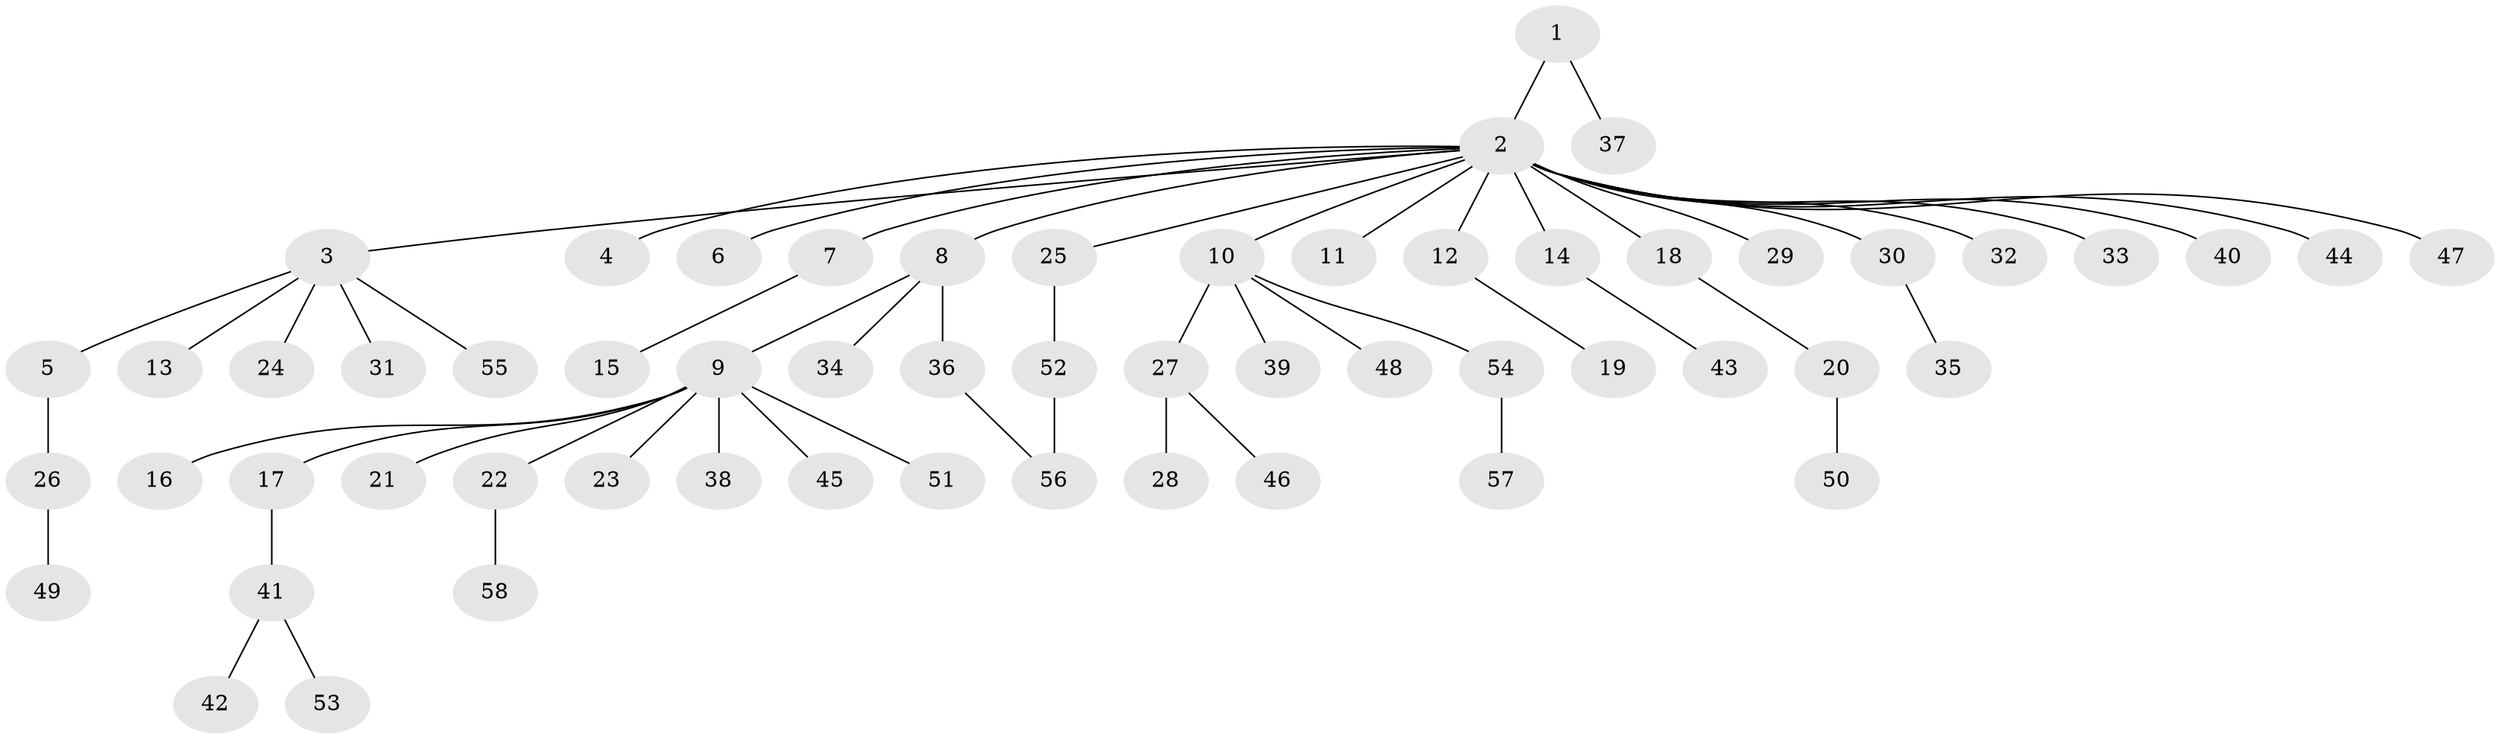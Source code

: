 // coarse degree distribution, {1: 0.7441860465116279, 23: 0.023255813953488372, 2: 0.16279069767441862, 3: 0.023255813953488372, 8: 0.023255813953488372, 6: 0.023255813953488372}
// Generated by graph-tools (version 1.1) at 2025/41/03/06/25 10:41:45]
// undirected, 58 vertices, 58 edges
graph export_dot {
graph [start="1"]
  node [color=gray90,style=filled];
  1;
  2;
  3;
  4;
  5;
  6;
  7;
  8;
  9;
  10;
  11;
  12;
  13;
  14;
  15;
  16;
  17;
  18;
  19;
  20;
  21;
  22;
  23;
  24;
  25;
  26;
  27;
  28;
  29;
  30;
  31;
  32;
  33;
  34;
  35;
  36;
  37;
  38;
  39;
  40;
  41;
  42;
  43;
  44;
  45;
  46;
  47;
  48;
  49;
  50;
  51;
  52;
  53;
  54;
  55;
  56;
  57;
  58;
  1 -- 2;
  1 -- 37;
  2 -- 3;
  2 -- 4;
  2 -- 6;
  2 -- 7;
  2 -- 8;
  2 -- 10;
  2 -- 11;
  2 -- 12;
  2 -- 14;
  2 -- 18;
  2 -- 25;
  2 -- 29;
  2 -- 30;
  2 -- 32;
  2 -- 33;
  2 -- 40;
  2 -- 44;
  2 -- 47;
  3 -- 5;
  3 -- 13;
  3 -- 24;
  3 -- 31;
  3 -- 55;
  5 -- 26;
  7 -- 15;
  8 -- 9;
  8 -- 34;
  8 -- 36;
  9 -- 16;
  9 -- 17;
  9 -- 21;
  9 -- 22;
  9 -- 23;
  9 -- 38;
  9 -- 45;
  9 -- 51;
  10 -- 27;
  10 -- 39;
  10 -- 48;
  10 -- 54;
  12 -- 19;
  14 -- 43;
  17 -- 41;
  18 -- 20;
  20 -- 50;
  22 -- 58;
  25 -- 52;
  26 -- 49;
  27 -- 28;
  27 -- 46;
  30 -- 35;
  36 -- 56;
  41 -- 42;
  41 -- 53;
  52 -- 56;
  54 -- 57;
}
